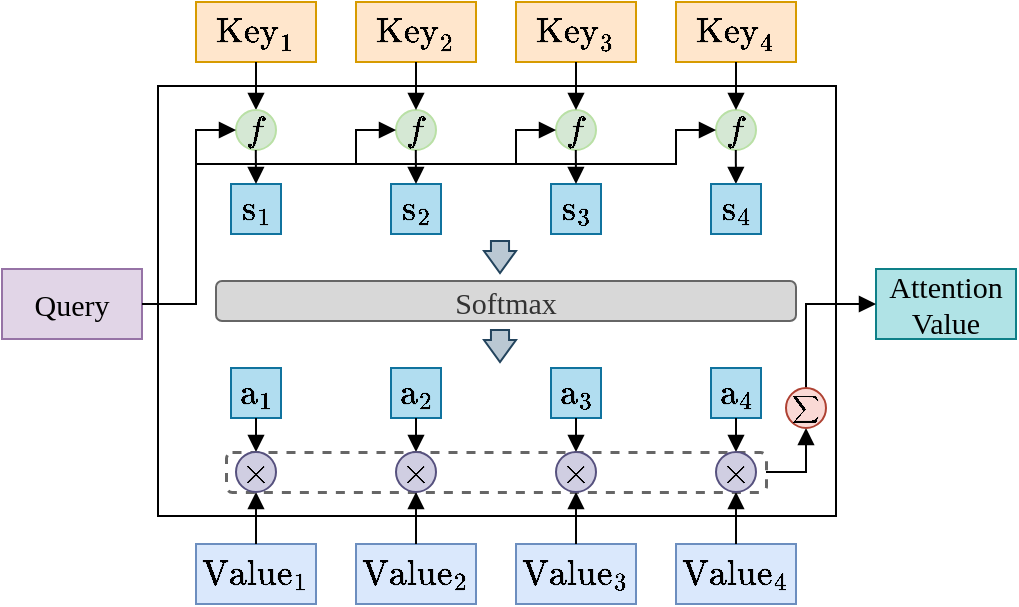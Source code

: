 <mxfile version="26.0.14">
  <diagram name="第 1 页" id="vekz1VgQCgPQaylvvoMv">
    <mxGraphModel dx="478" dy="318" grid="1" gridSize="10" guides="1" tooltips="1" connect="1" arrows="1" fold="1" page="1" pageScale="1" pageWidth="827" pageHeight="1169" math="1" shadow="0">
      <root>
        <mxCell id="0" />
        <mxCell id="1" parent="0" />
        <mxCell id="CKBmDJ3kUlhQhghKCygS-95" value="" style="rounded=0;whiteSpace=wrap;html=1;" parent="1" vertex="1">
          <mxGeometry x="161" y="511" width="339" height="215" as="geometry" />
        </mxCell>
        <mxCell id="CKBmDJ3kUlhQhghKCygS-92" value="" style="rounded=1;whiteSpace=wrap;html=1;dashed=1;fillColor=none;strokeColor=#666666;fontSize=15;fontColor=#333333;strokeWidth=1.5;" parent="1" vertex="1">
          <mxGeometry x="195" y="694" width="270" height="20" as="geometry" />
        </mxCell>
        <mxCell id="CKBmDJ3kUlhQhghKCygS-1" value="Query" style="rounded=0;whiteSpace=wrap;html=1;aspect=fixed;fontFamily=Times New Roman;fontSize=15;fillColor=#e1d5e7;strokeColor=#9673a6;" parent="1" vertex="1">
          <mxGeometry x="83" y="602.5" width="70" height="35" as="geometry" />
        </mxCell>
        <mxCell id="CKBmDJ3kUlhQhghKCygS-3" value="$$\text{Value}_1$$" style="rounded=0;whiteSpace=wrap;html=1;aspect=fixed;fontSize=15;fillColor=#dae8fc;strokeColor=#6c8ebf;" parent="1" vertex="1">
          <mxGeometry x="180" y="740" width="60" height="30" as="geometry" />
        </mxCell>
        <mxCell id="CKBmDJ3kUlhQhghKCygS-4" value="$$\text{Value}_2$$" style="rounded=0;whiteSpace=wrap;html=1;aspect=fixed;fontSize=15;fillColor=#dae8fc;strokeColor=#6c8ebf;" parent="1" vertex="1">
          <mxGeometry x="260" y="740" width="60" height="30" as="geometry" />
        </mxCell>
        <mxCell id="CKBmDJ3kUlhQhghKCygS-5" value="$$\text{Value}_3$$" style="rounded=0;whiteSpace=wrap;html=1;aspect=fixed;fontSize=15;fillColor=#dae8fc;strokeColor=#6c8ebf;" parent="1" vertex="1">
          <mxGeometry x="340" y="740" width="60" height="30" as="geometry" />
        </mxCell>
        <mxCell id="CKBmDJ3kUlhQhghKCygS-6" value="$$\text{Value}_4$$" style="rounded=0;whiteSpace=wrap;html=1;aspect=fixed;fontSize=15;fillColor=#dae8fc;strokeColor=#6c8ebf;" parent="1" vertex="1">
          <mxGeometry x="420" y="740" width="60" height="30" as="geometry" />
        </mxCell>
        <mxCell id="CKBmDJ3kUlhQhghKCygS-7" value="$$\text{Key}_1$$" style="rounded=0;whiteSpace=wrap;html=1;aspect=fixed;fontSize=15;fillColor=#ffe6cc;strokeColor=#d79b00;" parent="1" vertex="1">
          <mxGeometry x="180" y="469" width="60" height="30" as="geometry" />
        </mxCell>
        <mxCell id="CKBmDJ3kUlhQhghKCygS-8" value="$$\text{Key}_2$$" style="rounded=0;whiteSpace=wrap;html=1;aspect=fixed;fontSize=15;fillColor=#ffe6cc;strokeColor=#d79b00;" parent="1" vertex="1">
          <mxGeometry x="260" y="469" width="60" height="30" as="geometry" />
        </mxCell>
        <mxCell id="CKBmDJ3kUlhQhghKCygS-9" value="$$\text{Key}_3$$" style="rounded=0;whiteSpace=wrap;html=1;aspect=fixed;fontSize=15;fillColor=#ffe6cc;strokeColor=#d79b00;" parent="1" vertex="1">
          <mxGeometry x="340" y="469" width="60" height="30" as="geometry" />
        </mxCell>
        <mxCell id="CKBmDJ3kUlhQhghKCygS-10" value="$$\text{Key}_4$$" style="rounded=0;whiteSpace=wrap;html=1;aspect=fixed;fontSize=15;fillColor=#ffe6cc;strokeColor=#d79b00;" parent="1" vertex="1">
          <mxGeometry x="420" y="469" width="60" height="30" as="geometry" />
        </mxCell>
        <mxCell id="CKBmDJ3kUlhQhghKCygS-26" value="$$\text{a}_1$$" style="rounded=0;whiteSpace=wrap;html=1;fontSize=15;fillColor=#b1ddf0;strokeColor=#10739e;aspect=fixed;" parent="1" vertex="1">
          <mxGeometry x="197.5" y="652" width="25" height="25" as="geometry" />
        </mxCell>
        <mxCell id="CKBmDJ3kUlhQhghKCygS-27" value="$$\text{a}_2$$" style="rounded=0;whiteSpace=wrap;html=1;fontSize=15;fillColor=#b1ddf0;strokeColor=#10739e;aspect=fixed;" parent="1" vertex="1">
          <mxGeometry x="277.5" y="652" width="25" height="25" as="geometry" />
        </mxCell>
        <mxCell id="CKBmDJ3kUlhQhghKCygS-28" value="$$\text{a}_3$$" style="rounded=0;whiteSpace=wrap;html=1;fontSize=15;fillColor=#b1ddf0;strokeColor=#10739e;aspect=fixed;" parent="1" vertex="1">
          <mxGeometry x="357.5" y="652" width="25" height="25" as="geometry" />
        </mxCell>
        <mxCell id="CKBmDJ3kUlhQhghKCygS-29" value="$$\text{a}_4$$" style="rounded=0;whiteSpace=wrap;html=1;fontSize=15;fillColor=#b1ddf0;strokeColor=#10739e;aspect=fixed;" parent="1" vertex="1">
          <mxGeometry x="437.5" y="652" width="25" height="25" as="geometry" />
        </mxCell>
        <mxCell id="CKBmDJ3kUlhQhghKCygS-30" value="Softmax" style="rounded=1;whiteSpace=wrap;html=1;fontSize=15;fontFamily=Times New Roman;fillColor=#D8D8D8;fontColor=#333333;strokeColor=#666666;" parent="1" vertex="1">
          <mxGeometry x="190" y="608.5" width="290" height="20" as="geometry" />
        </mxCell>
        <mxCell id="CKBmDJ3kUlhQhghKCygS-32" value="" style="endArrow=block;html=1;rounded=0;exitX=0.5;exitY=1;exitDx=0;exitDy=0;entryX=0.5;entryY=0;entryDx=0;entryDy=0;endFill=1;fontSize=15;" parent="1" source="CKBmDJ3kUlhQhghKCygS-7" target="CKBmDJ3kUlhQhghKCygS-56" edge="1">
          <mxGeometry width="50" height="50" relative="1" as="geometry">
            <mxPoint x="120" y="550" as="sourcePoint" />
            <mxPoint x="210" y="534" as="targetPoint" />
          </mxGeometry>
        </mxCell>
        <mxCell id="CKBmDJ3kUlhQhghKCygS-45" value="" style="shape=singleArrow;whiteSpace=wrap;html=1;arrowWidth=0.565;arrowSize=0.688;direction=south;aspect=fixed;fontSize=15;fillColor=#bac8d3;strokeColor=#23445d;" parent="1" vertex="1">
          <mxGeometry x="324" y="588.5" width="16" height="16" as="geometry" />
        </mxCell>
        <mxCell id="CKBmDJ3kUlhQhghKCygS-47" value="Attention&lt;div&gt;Value&lt;/div&gt;" style="rounded=0;whiteSpace=wrap;html=1;aspect=fixed;fontFamily=Times New Roman;fontSize=15;fillColor=#b0e3e6;strokeColor=#0e8088;" parent="1" vertex="1">
          <mxGeometry x="520" y="602.5" width="70" height="35" as="geometry" />
        </mxCell>
        <mxCell id="CKBmDJ3kUlhQhghKCygS-56" value="$$f$$" style="ellipse;whiteSpace=wrap;html=1;aspect=fixed;fontSize=15;fillColor=#D5E8D4;strokeColor=#B9E0A5;" parent="1" vertex="1">
          <mxGeometry x="200" y="523" width="20" height="20" as="geometry" />
        </mxCell>
        <mxCell id="CKBmDJ3kUlhQhghKCygS-57" value="$$f$$" style="ellipse;whiteSpace=wrap;html=1;aspect=fixed;fontSize=15;fillColor=#D5E8D4;strokeColor=#B9E0A5;" parent="1" vertex="1">
          <mxGeometry x="280" y="523" width="20" height="20" as="geometry" />
        </mxCell>
        <mxCell id="CKBmDJ3kUlhQhghKCygS-58" value="$$f$$" style="ellipse;whiteSpace=wrap;html=1;aspect=fixed;fontSize=15;fillColor=#D5E8D4;strokeColor=#B9E0A5;" parent="1" vertex="1">
          <mxGeometry x="440" y="523" width="20" height="20" as="geometry" />
        </mxCell>
        <mxCell id="CKBmDJ3kUlhQhghKCygS-59" value="$$f$$" style="ellipse;whiteSpace=wrap;html=1;aspect=fixed;fontSize=15;fillColor=#D5E8D4;strokeColor=#B9E0A5;" parent="1" vertex="1">
          <mxGeometry x="360" y="523" width="20" height="20" as="geometry" />
        </mxCell>
        <mxCell id="CKBmDJ3kUlhQhghKCygS-60" value="" style="endArrow=block;html=1;rounded=0;endFill=1;exitX=1;exitY=0.5;exitDx=0;exitDy=0;entryX=0;entryY=0.5;entryDx=0;entryDy=0;fontSize=15;" parent="1" source="CKBmDJ3kUlhQhghKCygS-1" target="CKBmDJ3kUlhQhghKCygS-56" edge="1">
          <mxGeometry width="50" height="50" relative="1" as="geometry">
            <mxPoint x="120" y="580" as="sourcePoint" />
            <mxPoint x="210" y="530" as="targetPoint" />
            <Array as="points">
              <mxPoint x="180" y="620" />
              <mxPoint x="180" y="533" />
            </Array>
          </mxGeometry>
        </mxCell>
        <mxCell id="CKBmDJ3kUlhQhghKCygS-64" value="" style="endArrow=block;html=1;rounded=0;exitX=0.5;exitY=1;exitDx=0;exitDy=0;entryX=0.5;entryY=0;entryDx=0;entryDy=0;endFill=1;fontSize=15;" parent="1" source="CKBmDJ3kUlhQhghKCygS-8" target="CKBmDJ3kUlhQhghKCygS-57" edge="1">
          <mxGeometry width="50" height="50" relative="1" as="geometry">
            <mxPoint x="220" y="510" as="sourcePoint" />
            <mxPoint x="220" y="559" as="targetPoint" />
          </mxGeometry>
        </mxCell>
        <mxCell id="CKBmDJ3kUlhQhghKCygS-65" value="" style="endArrow=block;html=1;rounded=0;exitX=0.5;exitY=1;exitDx=0;exitDy=0;entryX=0.5;entryY=0;entryDx=0;entryDy=0;endFill=1;fontSize=15;" parent="1" source="CKBmDJ3kUlhQhghKCygS-9" target="CKBmDJ3kUlhQhghKCygS-59" edge="1">
          <mxGeometry width="50" height="50" relative="1" as="geometry">
            <mxPoint x="300" y="510" as="sourcePoint" />
            <mxPoint x="300" y="559" as="targetPoint" />
          </mxGeometry>
        </mxCell>
        <mxCell id="CKBmDJ3kUlhQhghKCygS-66" value="" style="endArrow=block;html=1;rounded=0;exitX=0.5;exitY=1;exitDx=0;exitDy=0;entryX=0.5;entryY=0;entryDx=0;entryDy=0;endFill=1;fontSize=15;" parent="1" source="CKBmDJ3kUlhQhghKCygS-10" target="CKBmDJ3kUlhQhghKCygS-58" edge="1">
          <mxGeometry width="50" height="50" relative="1" as="geometry">
            <mxPoint x="380" y="510" as="sourcePoint" />
            <mxPoint x="380" y="559" as="targetPoint" />
          </mxGeometry>
        </mxCell>
        <mxCell id="CKBmDJ3kUlhQhghKCygS-67" value="" style="endArrow=block;html=1;rounded=0;endFill=1;exitX=1;exitY=0.5;exitDx=0;exitDy=0;entryX=0;entryY=0.5;entryDx=0;entryDy=0;fontSize=15;" parent="1" source="CKBmDJ3kUlhQhghKCygS-1" target="CKBmDJ3kUlhQhghKCygS-57" edge="1">
          <mxGeometry width="50" height="50" relative="1" as="geometry">
            <mxPoint x="170" y="629" as="sourcePoint" />
            <mxPoint x="210" y="569" as="targetPoint" />
            <Array as="points">
              <mxPoint x="180" y="620" />
              <mxPoint x="180" y="550" />
              <mxPoint x="220" y="550" />
              <mxPoint x="260" y="550" />
              <mxPoint x="260" y="533" />
            </Array>
          </mxGeometry>
        </mxCell>
        <mxCell id="CKBmDJ3kUlhQhghKCygS-68" value="" style="endArrow=block;html=1;rounded=0;endFill=1;exitX=1;exitY=0.5;exitDx=0;exitDy=0;entryX=0;entryY=0.5;entryDx=0;entryDy=0;fontSize=15;" parent="1" source="CKBmDJ3kUlhQhghKCygS-1" target="CKBmDJ3kUlhQhghKCygS-59" edge="1">
          <mxGeometry width="50" height="50" relative="1" as="geometry">
            <mxPoint x="170" y="629" as="sourcePoint" />
            <mxPoint x="290" y="569" as="targetPoint" />
            <Array as="points">
              <mxPoint x="180" y="620" />
              <mxPoint x="180" y="550" />
              <mxPoint x="270" y="550" />
              <mxPoint x="340" y="550" />
              <mxPoint x="340" y="533" />
            </Array>
          </mxGeometry>
        </mxCell>
        <mxCell id="CKBmDJ3kUlhQhghKCygS-69" value="" style="endArrow=block;html=1;rounded=0;endFill=1;exitX=1;exitY=0.5;exitDx=0;exitDy=0;entryX=0;entryY=0.5;entryDx=0;entryDy=0;fontSize=15;" parent="1" source="CKBmDJ3kUlhQhghKCygS-1" target="CKBmDJ3kUlhQhghKCygS-58" edge="1">
          <mxGeometry width="50" height="50" relative="1" as="geometry">
            <mxPoint x="170" y="629" as="sourcePoint" />
            <mxPoint x="370" y="569" as="targetPoint" />
            <Array as="points">
              <mxPoint x="180" y="620" />
              <mxPoint x="180" y="550" />
              <mxPoint x="280" y="550" />
              <mxPoint x="340" y="550" />
              <mxPoint x="420" y="550" />
              <mxPoint x="420" y="533" />
            </Array>
          </mxGeometry>
        </mxCell>
        <mxCell id="CKBmDJ3kUlhQhghKCygS-74" value="" style="endArrow=block;html=1;rounded=0;exitX=0.5;exitY=0;exitDx=0;exitDy=0;entryX=0.5;entryY=1;entryDx=0;entryDy=0;endFill=1;fontSize=15;" parent="1" source="CKBmDJ3kUlhQhghKCygS-3" target="CKBmDJ3kUlhQhghKCygS-86" edge="1">
          <mxGeometry width="50" height="50" relative="1" as="geometry">
            <mxPoint x="140" y="721" as="sourcePoint" />
            <mxPoint x="210" y="712" as="targetPoint" />
          </mxGeometry>
        </mxCell>
        <mxCell id="CKBmDJ3kUlhQhghKCygS-75" value="" style="endArrow=block;html=1;rounded=0;exitX=0.5;exitY=1;exitDx=0;exitDy=0;entryX=0.5;entryY=0;entryDx=0;entryDy=0;endFill=1;fontSize=15;" parent="1" source="CKBmDJ3kUlhQhghKCygS-26" target="CKBmDJ3kUlhQhghKCygS-86" edge="1">
          <mxGeometry width="50" height="50" relative="1" as="geometry">
            <mxPoint x="225" y="678" as="sourcePoint" />
            <mxPoint x="210" y="692" as="targetPoint" />
          </mxGeometry>
        </mxCell>
        <mxCell id="CKBmDJ3kUlhQhghKCygS-76" value="" style="endArrow=block;html=1;rounded=0;exitX=0.5;exitY=1;exitDx=0;exitDy=0;entryX=0.5;entryY=0;entryDx=0;entryDy=0;endFill=1;fontSize=15;" parent="1" source="CKBmDJ3kUlhQhghKCygS-27" target="CKBmDJ3kUlhQhghKCygS-87" edge="1">
          <mxGeometry width="50" height="50" relative="1" as="geometry">
            <mxPoint x="275" y="680" as="sourcePoint" />
            <mxPoint x="290" y="692" as="targetPoint" />
          </mxGeometry>
        </mxCell>
        <mxCell id="CKBmDJ3kUlhQhghKCygS-77" value="" style="endArrow=block;html=1;rounded=0;exitX=0.5;exitY=0;exitDx=0;exitDy=0;entryX=0.5;entryY=1;entryDx=0;entryDy=0;endFill=1;fontSize=15;" parent="1" source="CKBmDJ3kUlhQhghKCygS-4" target="CKBmDJ3kUlhQhghKCygS-87" edge="1">
          <mxGeometry width="50" height="50" relative="1" as="geometry">
            <mxPoint x="300" y="709" as="sourcePoint" />
            <mxPoint x="290" y="712" as="targetPoint" />
          </mxGeometry>
        </mxCell>
        <mxCell id="CKBmDJ3kUlhQhghKCygS-78" value="" style="endArrow=block;html=1;rounded=0;exitX=0.5;exitY=1;exitDx=0;exitDy=0;entryX=0.5;entryY=0;entryDx=0;entryDy=0;endFill=1;fontSize=15;" parent="1" source="CKBmDJ3kUlhQhghKCygS-28" target="CKBmDJ3kUlhQhghKCygS-88" edge="1">
          <mxGeometry width="50" height="50" relative="1" as="geometry">
            <mxPoint x="385.112" y="680" as="sourcePoint" />
            <mxPoint x="370" y="692" as="targetPoint" />
          </mxGeometry>
        </mxCell>
        <mxCell id="CKBmDJ3kUlhQhghKCygS-79" value="" style="endArrow=block;html=1;rounded=0;exitX=0.5;exitY=0;exitDx=0;exitDy=0;entryX=0.5;entryY=1;entryDx=0;entryDy=0;endFill=1;fontSize=15;" parent="1" source="CKBmDJ3kUlhQhghKCygS-5" target="CKBmDJ3kUlhQhghKCygS-88" edge="1">
          <mxGeometry width="50" height="50" relative="1" as="geometry">
            <mxPoint x="380" y="709" as="sourcePoint" />
            <mxPoint x="370" y="712" as="targetPoint" />
          </mxGeometry>
        </mxCell>
        <mxCell id="CKBmDJ3kUlhQhghKCygS-80" value="" style="endArrow=block;html=1;rounded=0;exitX=0.5;exitY=1;exitDx=0;exitDy=0;endFill=1;entryX=0.5;entryY=0;entryDx=0;entryDy=0;fontSize=15;" parent="1" source="CKBmDJ3kUlhQhghKCygS-29" target="CKBmDJ3kUlhQhghKCygS-89" edge="1">
          <mxGeometry width="50" height="50" relative="1" as="geometry">
            <mxPoint x="380" y="709" as="sourcePoint" />
            <mxPoint x="450" y="692" as="targetPoint" />
          </mxGeometry>
        </mxCell>
        <mxCell id="CKBmDJ3kUlhQhghKCygS-81" value="" style="endArrow=block;html=1;rounded=0;exitX=0.5;exitY=0;exitDx=0;exitDy=0;entryX=0.5;entryY=1;entryDx=0;entryDy=0;endFill=1;fontSize=15;" parent="1" source="CKBmDJ3kUlhQhghKCygS-6" target="CKBmDJ3kUlhQhghKCygS-89" edge="1">
          <mxGeometry width="50" height="50" relative="1" as="geometry">
            <mxPoint x="380" y="750" as="sourcePoint" />
            <mxPoint x="450" y="712" as="targetPoint" />
          </mxGeometry>
        </mxCell>
        <mxCell id="CKBmDJ3kUlhQhghKCygS-85" value="" style="endArrow=block;html=1;rounded=0;entryX=0;entryY=0.5;entryDx=0;entryDy=0;endFill=1;exitX=0.5;exitY=0;exitDx=0;exitDy=0;fontSize=15;" parent="1" source="CKBmDJ3kUlhQhghKCygS-93" target="CKBmDJ3kUlhQhghKCygS-47" edge="1">
          <mxGeometry width="50" height="50" relative="1" as="geometry">
            <mxPoint x="470" y="702" as="sourcePoint" />
            <mxPoint x="530" y="719" as="targetPoint" />
            <Array as="points">
              <mxPoint x="485" y="620" />
            </Array>
          </mxGeometry>
        </mxCell>
        <mxCell id="CKBmDJ3kUlhQhghKCygS-86" value="$$\times$$" style="ellipse;whiteSpace=wrap;html=1;aspect=fixed;fontSize=15;fillColor=#d0cee2;strokeColor=#56517e;fontStyle=1" parent="1" vertex="1">
          <mxGeometry x="200" y="694" width="20" height="20" as="geometry" />
        </mxCell>
        <mxCell id="CKBmDJ3kUlhQhghKCygS-87" value="$$\times$$" style="ellipse;whiteSpace=wrap;html=1;aspect=fixed;fontSize=15;fillColor=#d0cee2;strokeColor=#56517e;fontStyle=1" parent="1" vertex="1">
          <mxGeometry x="280" y="694" width="20" height="20" as="geometry" />
        </mxCell>
        <mxCell id="CKBmDJ3kUlhQhghKCygS-88" value="$$\times$$" style="ellipse;whiteSpace=wrap;html=1;aspect=fixed;fontSize=15;fillColor=#d0cee2;strokeColor=#56517e;fontStyle=1" parent="1" vertex="1">
          <mxGeometry x="360" y="694" width="20" height="20" as="geometry" />
        </mxCell>
        <mxCell id="CKBmDJ3kUlhQhghKCygS-89" value="$$\times$$" style="ellipse;whiteSpace=wrap;html=1;aspect=fixed;fontSize=15;fillColor=#d0cee2;strokeColor=#56517e;fontStyle=1" parent="1" vertex="1">
          <mxGeometry x="440" y="694" width="20" height="20" as="geometry" />
        </mxCell>
        <mxCell id="CKBmDJ3kUlhQhghKCygS-91" value="" style="shape=singleArrow;whiteSpace=wrap;html=1;arrowWidth=0.565;arrowSize=0.688;direction=south;aspect=fixed;fontSize=15;fillColor=#bac8d3;strokeColor=#23445d;" parent="1" vertex="1">
          <mxGeometry x="324" y="633" width="16" height="16" as="geometry" />
        </mxCell>
        <mxCell id="CKBmDJ3kUlhQhghKCygS-94" value="" style="endArrow=block;html=1;rounded=0;entryX=0.5;entryY=1;entryDx=0;entryDy=0;endFill=1;exitX=1;exitY=0.5;exitDx=0;exitDy=0;fontSize=15;" parent="1" source="CKBmDJ3kUlhQhghKCygS-92" target="CKBmDJ3kUlhQhghKCygS-93" edge="1">
          <mxGeometry width="50" height="50" relative="1" as="geometry">
            <mxPoint x="470" y="700" as="sourcePoint" />
            <mxPoint x="520" y="619" as="targetPoint" />
            <Array as="points">
              <mxPoint x="485" y="704" />
            </Array>
          </mxGeometry>
        </mxCell>
        <mxCell id="CKBmDJ3kUlhQhghKCygS-93" value="$$\sum$$" style="ellipse;whiteSpace=wrap;html=1;aspect=fixed;fontSize=8;fillColor=#fad9d5;strokeColor=#ae4132;" parent="1" vertex="1">
          <mxGeometry x="475" y="662" width="20" height="20" as="geometry" />
        </mxCell>
        <mxCell id="bsrRY8aAWEPg6WT7-m_b-4" value="$$\text{s}_1$$" style="rounded=0;whiteSpace=wrap;html=1;fontSize=15;fillColor=#b1ddf0;strokeColor=#10739e;aspect=fixed;" vertex="1" parent="1">
          <mxGeometry x="197.5" y="560" width="25" height="25" as="geometry" />
        </mxCell>
        <mxCell id="bsrRY8aAWEPg6WT7-m_b-5" value="$$\text{s}_2$$" style="rounded=0;whiteSpace=wrap;html=1;fontSize=15;fillColor=#b1ddf0;strokeColor=#10739e;aspect=fixed;" vertex="1" parent="1">
          <mxGeometry x="277.5" y="560" width="25" height="25" as="geometry" />
        </mxCell>
        <mxCell id="bsrRY8aAWEPg6WT7-m_b-6" value="$$\text{s}_3$$" style="rounded=0;whiteSpace=wrap;html=1;fontSize=15;fillColor=#b1ddf0;strokeColor=#10739e;aspect=fixed;" vertex="1" parent="1">
          <mxGeometry x="357.5" y="560" width="25" height="25" as="geometry" />
        </mxCell>
        <mxCell id="bsrRY8aAWEPg6WT7-m_b-8" value="" style="endArrow=block;html=1;rounded=0;exitX=0.5;exitY=1;exitDx=0;exitDy=0;endFill=1;fontSize=15;" edge="1" parent="1">
          <mxGeometry width="50" height="50" relative="1" as="geometry">
            <mxPoint x="209.9" y="543" as="sourcePoint" />
            <mxPoint x="210" y="560" as="targetPoint" />
          </mxGeometry>
        </mxCell>
        <mxCell id="bsrRY8aAWEPg6WT7-m_b-10" value="" style="endArrow=block;html=1;rounded=0;exitX=0.5;exitY=1;exitDx=0;exitDy=0;endFill=1;fontSize=15;" edge="1" parent="1">
          <mxGeometry width="50" height="50" relative="1" as="geometry">
            <mxPoint x="289.9" y="543" as="sourcePoint" />
            <mxPoint x="290" y="560" as="targetPoint" />
          </mxGeometry>
        </mxCell>
        <mxCell id="bsrRY8aAWEPg6WT7-m_b-11" value="" style="endArrow=block;html=1;rounded=0;exitX=0.5;exitY=1;exitDx=0;exitDy=0;endFill=1;fontSize=15;" edge="1" parent="1">
          <mxGeometry width="50" height="50" relative="1" as="geometry">
            <mxPoint x="369.9" y="543" as="sourcePoint" />
            <mxPoint x="370" y="560" as="targetPoint" />
          </mxGeometry>
        </mxCell>
        <mxCell id="bsrRY8aAWEPg6WT7-m_b-12" value="" style="endArrow=block;html=1;rounded=0;exitX=0.5;exitY=1;exitDx=0;exitDy=0;endFill=1;fontSize=15;" edge="1" parent="1" source="bsrRY8aAWEPg6WT7-m_b-7">
          <mxGeometry width="50" height="50" relative="1" as="geometry">
            <mxPoint x="449.9" y="543" as="sourcePoint" />
            <mxPoint x="450" y="560" as="targetPoint" />
          </mxGeometry>
        </mxCell>
        <mxCell id="bsrRY8aAWEPg6WT7-m_b-13" value="" style="endArrow=block;html=1;rounded=0;exitX=0.5;exitY=1;exitDx=0;exitDy=0;endFill=1;fontSize=15;" edge="1" parent="1" target="bsrRY8aAWEPg6WT7-m_b-7">
          <mxGeometry width="50" height="50" relative="1" as="geometry">
            <mxPoint x="449.9" y="543" as="sourcePoint" />
            <mxPoint x="450" y="560" as="targetPoint" />
          </mxGeometry>
        </mxCell>
        <mxCell id="bsrRY8aAWEPg6WT7-m_b-7" value="$$\text{s}_4$$" style="rounded=0;whiteSpace=wrap;html=1;fontSize=15;fillColor=#b1ddf0;strokeColor=#10739e;aspect=fixed;" vertex="1" parent="1">
          <mxGeometry x="437.5" y="560" width="25" height="25" as="geometry" />
        </mxCell>
      </root>
    </mxGraphModel>
  </diagram>
</mxfile>
